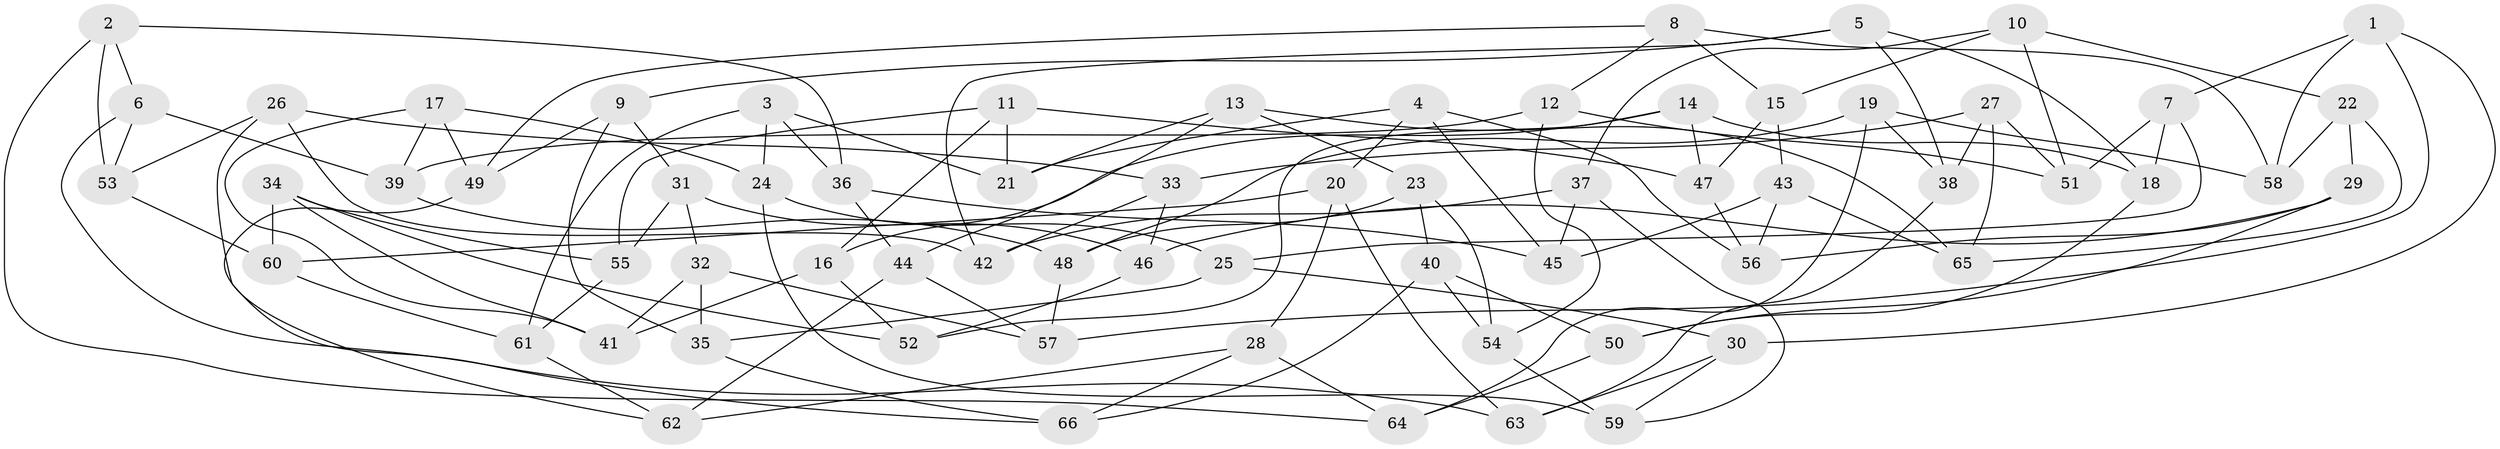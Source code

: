 // Generated by graph-tools (version 1.1) at 2025/03/03/09/25 03:03:05]
// undirected, 66 vertices, 132 edges
graph export_dot {
graph [start="1"]
  node [color=gray90,style=filled];
  1;
  2;
  3;
  4;
  5;
  6;
  7;
  8;
  9;
  10;
  11;
  12;
  13;
  14;
  15;
  16;
  17;
  18;
  19;
  20;
  21;
  22;
  23;
  24;
  25;
  26;
  27;
  28;
  29;
  30;
  31;
  32;
  33;
  34;
  35;
  36;
  37;
  38;
  39;
  40;
  41;
  42;
  43;
  44;
  45;
  46;
  47;
  48;
  49;
  50;
  51;
  52;
  53;
  54;
  55;
  56;
  57;
  58;
  59;
  60;
  61;
  62;
  63;
  64;
  65;
  66;
  1 -- 30;
  1 -- 58;
  1 -- 57;
  1 -- 7;
  2 -- 36;
  2 -- 6;
  2 -- 53;
  2 -- 64;
  3 -- 61;
  3 -- 24;
  3 -- 21;
  3 -- 36;
  4 -- 56;
  4 -- 21;
  4 -- 45;
  4 -- 20;
  5 -- 9;
  5 -- 42;
  5 -- 18;
  5 -- 38;
  6 -- 53;
  6 -- 39;
  6 -- 63;
  7 -- 25;
  7 -- 51;
  7 -- 18;
  8 -- 12;
  8 -- 58;
  8 -- 15;
  8 -- 49;
  9 -- 31;
  9 -- 35;
  9 -- 49;
  10 -- 51;
  10 -- 15;
  10 -- 37;
  10 -- 22;
  11 -- 55;
  11 -- 16;
  11 -- 47;
  11 -- 21;
  12 -- 39;
  12 -- 51;
  12 -- 54;
  13 -- 23;
  13 -- 21;
  13 -- 65;
  13 -- 44;
  14 -- 52;
  14 -- 18;
  14 -- 47;
  14 -- 16;
  15 -- 47;
  15 -- 43;
  16 -- 52;
  16 -- 41;
  17 -- 49;
  17 -- 41;
  17 -- 24;
  17 -- 39;
  18 -- 50;
  19 -- 64;
  19 -- 58;
  19 -- 38;
  19 -- 48;
  20 -- 60;
  20 -- 63;
  20 -- 28;
  22 -- 58;
  22 -- 65;
  22 -- 29;
  23 -- 54;
  23 -- 40;
  23 -- 48;
  24 -- 59;
  24 -- 25;
  25 -- 35;
  25 -- 30;
  26 -- 66;
  26 -- 33;
  26 -- 53;
  26 -- 42;
  27 -- 33;
  27 -- 51;
  27 -- 65;
  27 -- 38;
  28 -- 62;
  28 -- 64;
  28 -- 66;
  29 -- 56;
  29 -- 46;
  29 -- 50;
  30 -- 63;
  30 -- 59;
  31 -- 46;
  31 -- 55;
  31 -- 32;
  32 -- 35;
  32 -- 41;
  32 -- 57;
  33 -- 46;
  33 -- 42;
  34 -- 55;
  34 -- 60;
  34 -- 52;
  34 -- 41;
  35 -- 66;
  36 -- 45;
  36 -- 44;
  37 -- 45;
  37 -- 59;
  37 -- 42;
  38 -- 63;
  39 -- 48;
  40 -- 50;
  40 -- 66;
  40 -- 54;
  43 -- 65;
  43 -- 45;
  43 -- 56;
  44 -- 57;
  44 -- 62;
  46 -- 52;
  47 -- 56;
  48 -- 57;
  49 -- 62;
  50 -- 64;
  53 -- 60;
  54 -- 59;
  55 -- 61;
  60 -- 61;
  61 -- 62;
}
